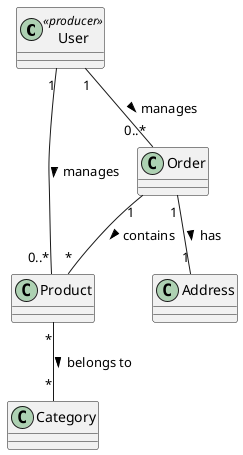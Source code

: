 @startuml
class User <<producer>> {}
class Address {}

' Product Classes
class Product {}
class Category {}

' Order Classes
class Order {}

' Associations
User "1" -- "0..*" Product : manages >
Product "*" -- "*" Category : belongs to >
User "1" -- "0..*" Order : manages >
Order "1" -- "1" Address : has >
Order "1" -- "*" Product : contains >

@enduml